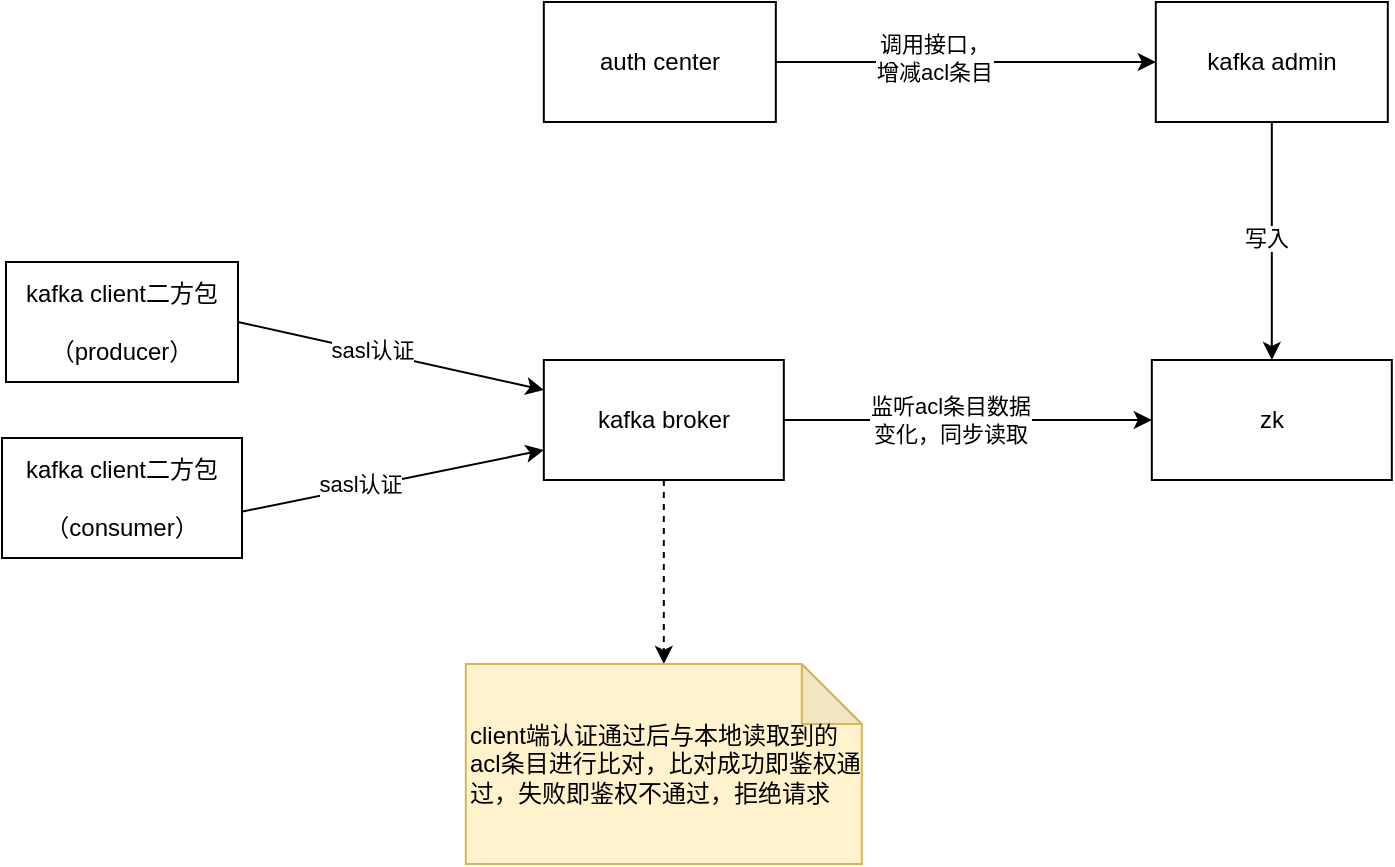 <mxfile version="15.5.9" type="github">
  <diagram id="Uczro51jpl-yvH97A21P" name="第 1 页">
    <mxGraphModel dx="1426" dy="803" grid="0" gridSize="10" guides="1" tooltips="1" connect="1" arrows="1" fold="1" page="1" pageScale="1" pageWidth="827" pageHeight="1169" math="0" shadow="0">
      <root>
        <mxCell id="0" />
        <mxCell id="1" parent="0" />
        <mxCell id="M8erzikhFiW7y3PfaSRm-10" style="edgeStyle=none;rounded=0;orthogonalLoop=1;jettySize=auto;html=1;" edge="1" parent="1" source="M8erzikhFiW7y3PfaSRm-1" target="M8erzikhFiW7y3PfaSRm-9">
          <mxGeometry relative="1" as="geometry" />
        </mxCell>
        <mxCell id="M8erzikhFiW7y3PfaSRm-17" value="监听acl条目数据&lt;br&gt;变化，同步读取" style="edgeLabel;html=1;align=center;verticalAlign=middle;resizable=0;points=[];" vertex="1" connectable="0" parent="M8erzikhFiW7y3PfaSRm-10">
          <mxGeometry x="-0.282" y="1" relative="1" as="geometry">
            <mxPoint x="17" y="1" as="offset" />
          </mxGeometry>
        </mxCell>
        <mxCell id="M8erzikhFiW7y3PfaSRm-20" style="edgeStyle=none;rounded=0;orthogonalLoop=1;jettySize=auto;html=1;entryX=0.5;entryY=0;entryDx=0;entryDy=0;entryPerimeter=0;dashed=1;" edge="1" parent="1" source="M8erzikhFiW7y3PfaSRm-1" target="M8erzikhFiW7y3PfaSRm-19">
          <mxGeometry relative="1" as="geometry" />
        </mxCell>
        <mxCell id="M8erzikhFiW7y3PfaSRm-1" value="kafka broker" style="rounded=0;whiteSpace=wrap;html=1;" vertex="1" parent="1">
          <mxGeometry x="359.91" y="257" width="120" height="60" as="geometry" />
        </mxCell>
        <mxCell id="M8erzikhFiW7y3PfaSRm-5" style="edgeStyle=none;rounded=0;orthogonalLoop=1;jettySize=auto;html=1;entryX=0;entryY=0.25;entryDx=0;entryDy=0;exitX=1;exitY=0.5;exitDx=0;exitDy=0;" edge="1" parent="1" source="M8erzikhFiW7y3PfaSRm-2" target="M8erzikhFiW7y3PfaSRm-1">
          <mxGeometry relative="1" as="geometry" />
        </mxCell>
        <mxCell id="M8erzikhFiW7y3PfaSRm-6" value="sasl认证" style="edgeLabel;html=1;align=center;verticalAlign=middle;resizable=0;points=[];" vertex="1" connectable="0" parent="M8erzikhFiW7y3PfaSRm-5">
          <mxGeometry x="-0.123" y="1" relative="1" as="geometry">
            <mxPoint as="offset" />
          </mxGeometry>
        </mxCell>
        <mxCell id="M8erzikhFiW7y3PfaSRm-2" value="kafka client二方包&lt;br&gt;&lt;br&gt;（producer）" style="rounded=0;whiteSpace=wrap;html=1;" vertex="1" parent="1">
          <mxGeometry x="91" y="208" width="116" height="60" as="geometry" />
        </mxCell>
        <mxCell id="M8erzikhFiW7y3PfaSRm-7" style="edgeStyle=none;rounded=0;orthogonalLoop=1;jettySize=auto;html=1;entryX=0;entryY=0.75;entryDx=0;entryDy=0;exitX=0.992;exitY=0.617;exitDx=0;exitDy=0;exitPerimeter=0;" edge="1" parent="1" source="M8erzikhFiW7y3PfaSRm-3" target="M8erzikhFiW7y3PfaSRm-1">
          <mxGeometry relative="1" as="geometry" />
        </mxCell>
        <mxCell id="M8erzikhFiW7y3PfaSRm-8" value="sasl认证" style="edgeLabel;html=1;align=center;verticalAlign=middle;resizable=0;points=[];" vertex="1" connectable="0" parent="M8erzikhFiW7y3PfaSRm-7">
          <mxGeometry x="-0.209" y="2" relative="1" as="geometry">
            <mxPoint as="offset" />
          </mxGeometry>
        </mxCell>
        <mxCell id="M8erzikhFiW7y3PfaSRm-3" value="kafka client二方包&lt;br&gt;&lt;br&gt;（consumer）" style="rounded=0;whiteSpace=wrap;html=1;" vertex="1" parent="1">
          <mxGeometry x="89" y="296" width="120" height="60" as="geometry" />
        </mxCell>
        <mxCell id="M8erzikhFiW7y3PfaSRm-9" value="zk" style="rounded=0;whiteSpace=wrap;html=1;" vertex="1" parent="1">
          <mxGeometry x="663.91" y="257" width="120" height="60" as="geometry" />
        </mxCell>
        <mxCell id="M8erzikhFiW7y3PfaSRm-13" style="edgeStyle=none;rounded=0;orthogonalLoop=1;jettySize=auto;html=1;entryX=0;entryY=0.5;entryDx=0;entryDy=0;" edge="1" parent="1" source="M8erzikhFiW7y3PfaSRm-11" target="M8erzikhFiW7y3PfaSRm-12">
          <mxGeometry relative="1" as="geometry" />
        </mxCell>
        <mxCell id="M8erzikhFiW7y3PfaSRm-14" value="调用接口，&lt;br&gt;增减acl条目" style="edgeLabel;html=1;align=center;verticalAlign=middle;resizable=0;points=[];" vertex="1" connectable="0" parent="M8erzikhFiW7y3PfaSRm-13">
          <mxGeometry x="-0.167" y="2" relative="1" as="geometry">
            <mxPoint as="offset" />
          </mxGeometry>
        </mxCell>
        <mxCell id="M8erzikhFiW7y3PfaSRm-11" value="auth center" style="rounded=0;whiteSpace=wrap;html=1;" vertex="1" parent="1">
          <mxGeometry x="359.91" y="78" width="116" height="60" as="geometry" />
        </mxCell>
        <mxCell id="M8erzikhFiW7y3PfaSRm-15" style="edgeStyle=none;rounded=0;orthogonalLoop=1;jettySize=auto;html=1;" edge="1" parent="1" source="M8erzikhFiW7y3PfaSRm-12" target="M8erzikhFiW7y3PfaSRm-9">
          <mxGeometry relative="1" as="geometry" />
        </mxCell>
        <mxCell id="M8erzikhFiW7y3PfaSRm-16" value="写入" style="edgeLabel;html=1;align=center;verticalAlign=middle;resizable=0;points=[];" vertex="1" connectable="0" parent="M8erzikhFiW7y3PfaSRm-15">
          <mxGeometry x="-0.025" y="-3" relative="1" as="geometry">
            <mxPoint as="offset" />
          </mxGeometry>
        </mxCell>
        <mxCell id="M8erzikhFiW7y3PfaSRm-12" value="kafka admin" style="rounded=0;whiteSpace=wrap;html=1;" vertex="1" parent="1">
          <mxGeometry x="665.91" y="78" width="116" height="60" as="geometry" />
        </mxCell>
        <mxCell id="M8erzikhFiW7y3PfaSRm-19" value="client端认证通过后与本地读取到的acl条目进行比对，比对成功即鉴权通过，失败即鉴权不通过，拒绝请求" style="shape=note;whiteSpace=wrap;html=1;backgroundOutline=1;darkOpacity=0.05;fillColor=#fff2cc;strokeColor=#d6b656;align=left;" vertex="1" parent="1">
          <mxGeometry x="320.91" y="409" width="198" height="100" as="geometry" />
        </mxCell>
      </root>
    </mxGraphModel>
  </diagram>
</mxfile>
